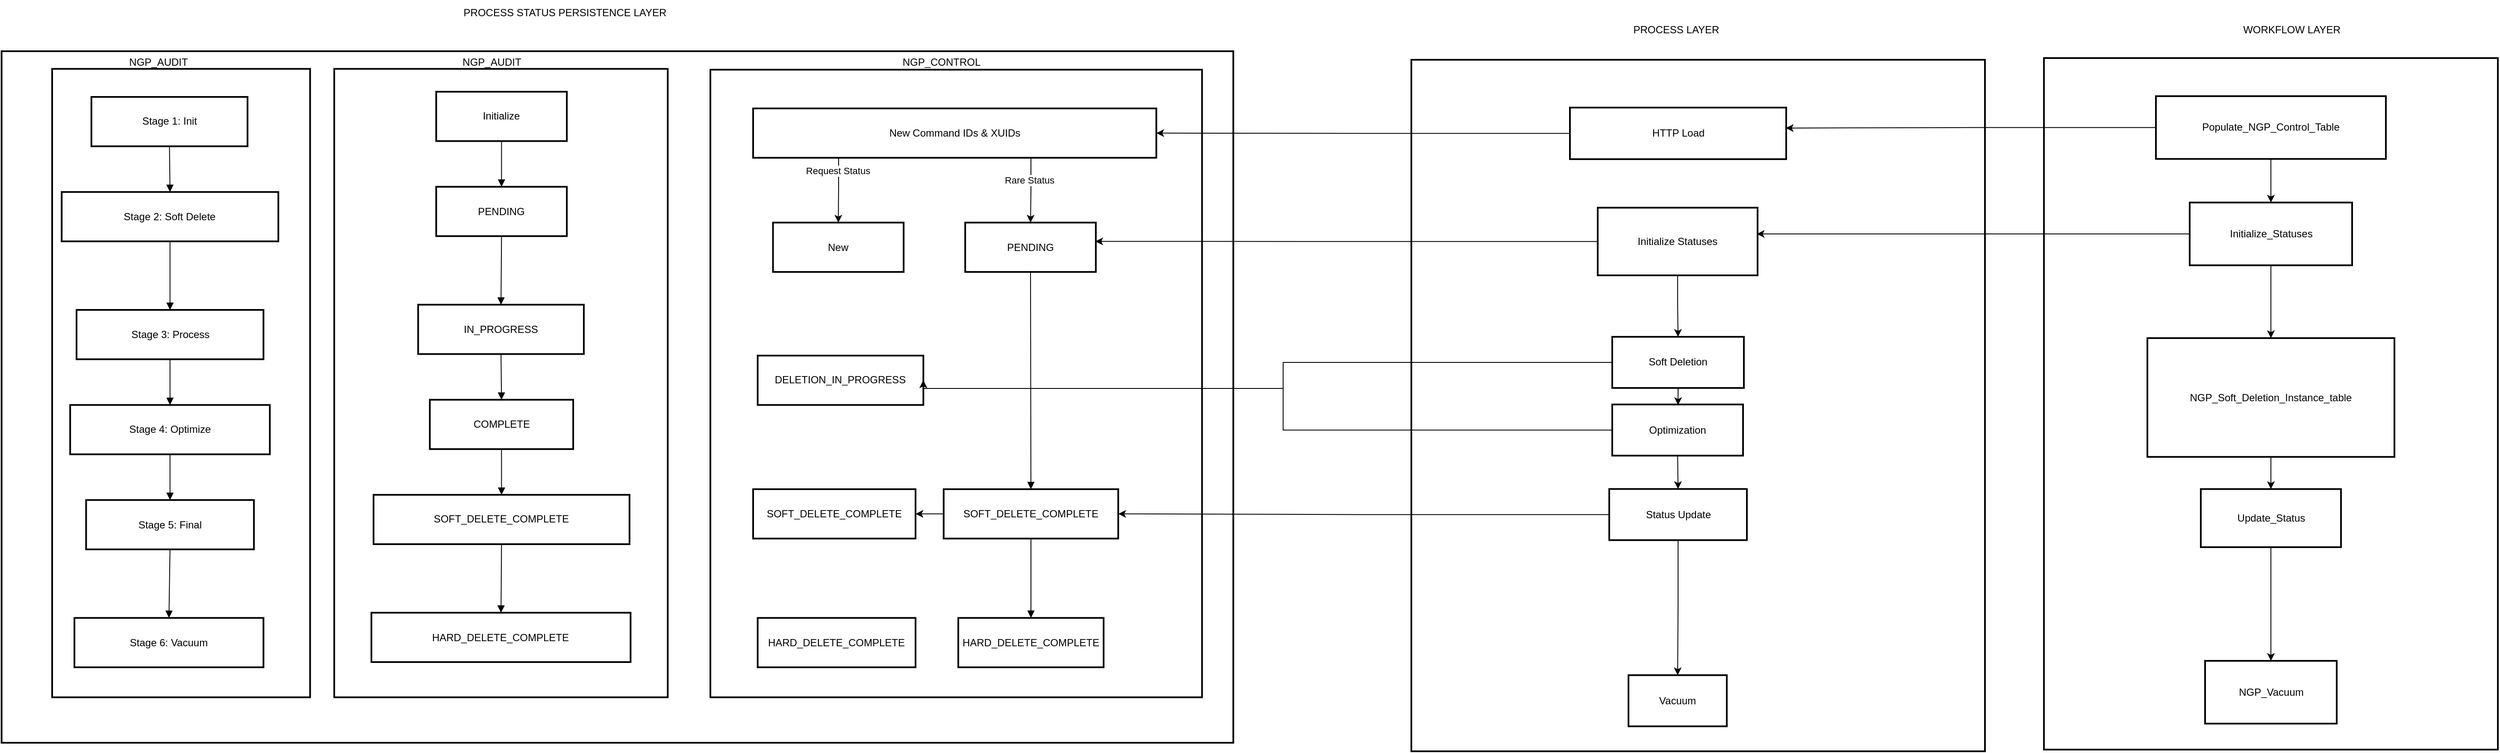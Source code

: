 <mxfile version="27.0.9" pages="2">
  <diagram id="7R_8KerAROTvG95FH5Md" name="Page-1">
    <mxGraphModel dx="2422" dy="339" grid="1" gridSize="10" guides="1" tooltips="1" connect="1" arrows="1" fold="1" page="0" pageScale="1" pageWidth="850" pageHeight="1100" math="0" shadow="0">
      <root>
        <mxCell id="0" />
        <mxCell id="1" parent="0" />
        <mxCell id="5ipQD0PV4N8gilD_4Z1T-94" value="" style="group" parent="1" vertex="1" connectable="0">
          <mxGeometry x="-860" y="500" width="1241.72" height="810" as="geometry" />
        </mxCell>
        <mxCell id="5ipQD0PV4N8gilD_4Z1T-3" value="Tables" style="whiteSpace=wrap;strokeWidth=2;" parent="5ipQD0PV4N8gilD_4Z1T-94" vertex="1">
          <mxGeometry x="-199.14" width="1440.86" height="810" as="geometry" />
        </mxCell>
        <mxCell id="5ipQD0PV4N8gilD_4Z1T-4" value="" style="whiteSpace=wrap;strokeWidth=2;" parent="5ipQD0PV4N8gilD_4Z1T-94" vertex="1">
          <mxGeometry x="-140" y="20.67" width="301.75" height="736.086" as="geometry" />
        </mxCell>
        <mxCell id="5ipQD0PV4N8gilD_4Z1T-5" value="" style="whiteSpace=wrap;strokeWidth=2;" parent="5ipQD0PV4N8gilD_4Z1T-94" vertex="1">
          <mxGeometry x="190" y="20.67" width="390.12" height="736.086" as="geometry" />
        </mxCell>
        <mxCell id="5ipQD0PV4N8gilD_4Z1T-6" value="" style="whiteSpace=wrap;strokeWidth=2;" parent="5ipQD0PV4N8gilD_4Z1T-94" vertex="1">
          <mxGeometry x="630" y="21.622" width="575.15" height="735.135" as="geometry" />
        </mxCell>
        <mxCell id="-aGv292zEZ3p60eQ2w6X-13" style="edgeStyle=orthogonalEdgeStyle;rounded=0;orthogonalLoop=1;jettySize=auto;html=1;exitX=0.184;exitY=0.925;exitDx=0;exitDy=0;entryX=0.5;entryY=0;entryDx=0;entryDy=0;exitPerimeter=0;" edge="1" parent="5ipQD0PV4N8gilD_4Z1T-94" source="5ipQD0PV4N8gilD_4Z1T-7" target="-aGv292zEZ3p60eQ2w6X-9">
          <mxGeometry relative="1" as="geometry">
            <Array as="points">
              <mxPoint x="777" y="114" />
              <mxPoint x="780" y="114" />
              <mxPoint x="780" y="158" />
              <mxPoint x="778" y="158" />
            </Array>
          </mxGeometry>
        </mxCell>
        <mxCell id="-aGv292zEZ3p60eQ2w6X-15" value="Request Status" style="edgeLabel;html=1;align=center;verticalAlign=middle;resizable=0;points=[];" vertex="1" connectable="0" parent="-aGv292zEZ3p60eQ2w6X-13">
          <mxGeometry x="-0.56" y="-1" relative="1" as="geometry">
            <mxPoint y="22" as="offset" />
          </mxGeometry>
        </mxCell>
        <mxCell id="-aGv292zEZ3p60eQ2w6X-14" style="edgeStyle=orthogonalEdgeStyle;rounded=0;orthogonalLoop=1;jettySize=auto;html=1;exitX=0.689;exitY=0.951;exitDx=0;exitDy=0;exitPerimeter=0;" edge="1" parent="5ipQD0PV4N8gilD_4Z1T-94" source="5ipQD0PV4N8gilD_4Z1T-7" target="5ipQD0PV4N8gilD_4Z1T-8">
          <mxGeometry relative="1" as="geometry" />
        </mxCell>
        <mxCell id="-aGv292zEZ3p60eQ2w6X-16" value="Rare Status" style="edgeLabel;html=1;align=center;verticalAlign=middle;resizable=0;points=[];" vertex="1" connectable="0" parent="-aGv292zEZ3p60eQ2w6X-14">
          <mxGeometry x="-0.528" y="-2" relative="1" as="geometry">
            <mxPoint y="10" as="offset" />
          </mxGeometry>
        </mxCell>
        <mxCell id="5ipQD0PV4N8gilD_4Z1T-7" value="New Command IDs &amp; XUIDs" style="whiteSpace=wrap;strokeWidth=2;" parent="5ipQD0PV4N8gilD_4Z1T-94" vertex="1">
          <mxGeometry x="680" y="66.995" width="471.67" height="57.816" as="geometry" />
        </mxCell>
        <mxCell id="5ipQD0PV4N8gilD_4Z1T-8" value="PENDING" style="whiteSpace=wrap;strokeWidth=2;" parent="5ipQD0PV4N8gilD_4Z1T-94" vertex="1">
          <mxGeometry x="928.091" y="200.714" width="152.818" height="57.814" as="geometry" />
        </mxCell>
        <mxCell id="-aGv292zEZ3p60eQ2w6X-22" style="edgeStyle=orthogonalEdgeStyle;rounded=0;orthogonalLoop=1;jettySize=auto;html=1;exitX=0;exitY=0.5;exitDx=0;exitDy=0;entryX=1;entryY=0.5;entryDx=0;entryDy=0;" edge="1" parent="5ipQD0PV4N8gilD_4Z1T-94" source="5ipQD0PV4N8gilD_4Z1T-11" target="-aGv292zEZ3p60eQ2w6X-11">
          <mxGeometry relative="1" as="geometry" />
        </mxCell>
        <mxCell id="5ipQD0PV4N8gilD_4Z1T-11" value="SOFT_DELETE_COMPLETE" style="whiteSpace=wrap;strokeWidth=2;" parent="5ipQD0PV4N8gilD_4Z1T-94" vertex="1">
          <mxGeometry x="902.9" y="513.004" width="204.21" height="57.816" as="geometry" />
        </mxCell>
        <mxCell id="5ipQD0PV4N8gilD_4Z1T-12" value="HARD_DELETE_COMPLETE" style="whiteSpace=wrap;strokeWidth=2;" parent="5ipQD0PV4N8gilD_4Z1T-94" vertex="1">
          <mxGeometry x="920" y="663.784" width="170" height="57.816" as="geometry" />
        </mxCell>
        <mxCell id="5ipQD0PV4N8gilD_4Z1T-13" value="Initialize" style="whiteSpace=wrap;strokeWidth=2;" parent="5ipQD0PV4N8gilD_4Z1T-94" vertex="1">
          <mxGeometry x="309.272" y="47.434" width="152.818" height="57.814" as="geometry" />
        </mxCell>
        <mxCell id="5ipQD0PV4N8gilD_4Z1T-14" value="PENDING" style="whiteSpace=wrap;strokeWidth=2;" parent="5ipQD0PV4N8gilD_4Z1T-94" vertex="1">
          <mxGeometry x="309.272" y="158.779" width="152.818" height="57.814" as="geometry" />
        </mxCell>
        <mxCell id="5ipQD0PV4N8gilD_4Z1T-15" value="IN_PROGRESS" style="whiteSpace=wrap;strokeWidth=2;" parent="5ipQD0PV4N8gilD_4Z1T-94" vertex="1">
          <mxGeometry x="288.15" y="296.89" width="193.818" height="57.814" as="geometry" />
        </mxCell>
        <mxCell id="5ipQD0PV4N8gilD_4Z1T-16" value="COMPLETE" style="whiteSpace=wrap;strokeWidth=2;" parent="5ipQD0PV4N8gilD_4Z1T-94" vertex="1">
          <mxGeometry x="301.817" y="408.235" width="167.727" height="57.814" as="geometry" />
        </mxCell>
        <mxCell id="5ipQD0PV4N8gilD_4Z1T-17" value="SOFT_DELETE_COMPLETE" style="whiteSpace=wrap;strokeWidth=2;" parent="5ipQD0PV4N8gilD_4Z1T-94" vertex="1">
          <mxGeometry x="235.968" y="519.58" width="299.424" height="57.814" as="geometry" />
        </mxCell>
        <mxCell id="5ipQD0PV4N8gilD_4Z1T-18" value="HARD_DELETE_COMPLETE" style="whiteSpace=wrap;strokeWidth=2;" parent="5ipQD0PV4N8gilD_4Z1T-94" vertex="1">
          <mxGeometry x="233.484" y="657.691" width="303.152" height="57.814" as="geometry" />
        </mxCell>
        <mxCell id="5ipQD0PV4N8gilD_4Z1T-20" value="Stage 2: Soft Delete" style="whiteSpace=wrap;strokeWidth=2;" parent="5ipQD0PV4N8gilD_4Z1T-94" vertex="1">
          <mxGeometry x="-128.853" y="164.876" width="253.455" height="57.814" as="geometry" />
        </mxCell>
        <mxCell id="5ipQD0PV4N8gilD_4Z1T-21" value="Stage 3: Process" style="whiteSpace=wrap;strokeWidth=2;" parent="5ipQD0PV4N8gilD_4Z1T-94" vertex="1">
          <mxGeometry x="-111.459" y="302.987" width="218.667" height="57.814" as="geometry" />
        </mxCell>
        <mxCell id="5ipQD0PV4N8gilD_4Z1T-22" value="Stage 4: Optimize" style="whiteSpace=wrap;strokeWidth=2;" parent="5ipQD0PV4N8gilD_4Z1T-94" vertex="1">
          <mxGeometry x="-118.914" y="414.332" width="233.576" height="57.814" as="geometry" />
        </mxCell>
        <mxCell id="5ipQD0PV4N8gilD_4Z1T-23" value="Stage 5: Final" style="whiteSpace=wrap;strokeWidth=2;" parent="5ipQD0PV4N8gilD_4Z1T-94" vertex="1">
          <mxGeometry x="-100.277" y="525.677" width="196.303" height="57.814" as="geometry" />
        </mxCell>
        <mxCell id="5ipQD0PV4N8gilD_4Z1T-24" value="Stage 6: Vacuum" style="whiteSpace=wrap;strokeWidth=2;" parent="5ipQD0PV4N8gilD_4Z1T-94" vertex="1">
          <mxGeometry x="-113.944" y="663.788" width="221.152" height="57.814" as="geometry" />
        </mxCell>
        <mxCell id="5ipQD0PV4N8gilD_4Z1T-37" value="" style="curved=1;startArrow=none;endArrow=block;exitX=0.5;exitY=1;rounded=0;" parent="5ipQD0PV4N8gilD_4Z1T-94" source="5ipQD0PV4N8gilD_4Z1T-8" target="5ipQD0PV4N8gilD_4Z1T-11" edge="1">
          <mxGeometry relative="1" as="geometry">
            <Array as="points" />
            <mxPoint x="1005.121" y="302.987" as="targetPoint" />
          </mxGeometry>
        </mxCell>
        <mxCell id="5ipQD0PV4N8gilD_4Z1T-40" value="" style="curved=1;startArrow=none;endArrow=block;exitX=0.5;exitY=1;entryX=0.5;entryY=0;rounded=0;" parent="5ipQD0PV4N8gilD_4Z1T-94" source="5ipQD0PV4N8gilD_4Z1T-11" target="5ipQD0PV4N8gilD_4Z1T-12" edge="1">
          <mxGeometry relative="1" as="geometry">
            <Array as="points" />
          </mxGeometry>
        </mxCell>
        <mxCell id="5ipQD0PV4N8gilD_4Z1T-41" value="" style="curved=1;startArrow=none;endArrow=block;exitX=0.5;exitY=1;entryX=0.5;entryY=0;rounded=0;" parent="5ipQD0PV4N8gilD_4Z1T-94" source="5ipQD0PV4N8gilD_4Z1T-13" target="5ipQD0PV4N8gilD_4Z1T-14" edge="1">
          <mxGeometry relative="1" as="geometry">
            <Array as="points" />
          </mxGeometry>
        </mxCell>
        <mxCell id="5ipQD0PV4N8gilD_4Z1T-42" value="" style="curved=1;startArrow=none;endArrow=block;exitX=0.5;exitY=1;entryX=0.5;entryY=0;rounded=0;" parent="5ipQD0PV4N8gilD_4Z1T-94" source="5ipQD0PV4N8gilD_4Z1T-14" target="5ipQD0PV4N8gilD_4Z1T-15" edge="1">
          <mxGeometry relative="1" as="geometry">
            <Array as="points" />
          </mxGeometry>
        </mxCell>
        <mxCell id="5ipQD0PV4N8gilD_4Z1T-43" value="" style="curved=1;startArrow=none;endArrow=block;exitX=0.5;exitY=1;entryX=0.5;entryY=0;rounded=0;" parent="5ipQD0PV4N8gilD_4Z1T-94" source="5ipQD0PV4N8gilD_4Z1T-15" target="5ipQD0PV4N8gilD_4Z1T-16" edge="1">
          <mxGeometry relative="1" as="geometry">
            <Array as="points" />
          </mxGeometry>
        </mxCell>
        <mxCell id="5ipQD0PV4N8gilD_4Z1T-44" value="" style="curved=1;startArrow=none;endArrow=block;exitX=0.5;exitY=1;entryX=0.5;entryY=0;rounded=0;" parent="5ipQD0PV4N8gilD_4Z1T-94" source="5ipQD0PV4N8gilD_4Z1T-16" target="5ipQD0PV4N8gilD_4Z1T-17" edge="1">
          <mxGeometry relative="1" as="geometry">
            <Array as="points" />
          </mxGeometry>
        </mxCell>
        <mxCell id="5ipQD0PV4N8gilD_4Z1T-45" value="" style="curved=1;startArrow=none;endArrow=block;exitX=0.5;exitY=1;entryX=0.5;entryY=0;rounded=0;" parent="5ipQD0PV4N8gilD_4Z1T-94" source="5ipQD0PV4N8gilD_4Z1T-17" target="5ipQD0PV4N8gilD_4Z1T-18" edge="1">
          <mxGeometry relative="1" as="geometry">
            <Array as="points" />
          </mxGeometry>
        </mxCell>
        <mxCell id="5ipQD0PV4N8gilD_4Z1T-46" value="" style="curved=1;startArrow=none;endArrow=block;exitX=0.5;exitY=1;entryX=0.5;entryY=0;rounded=0;" parent="5ipQD0PV4N8gilD_4Z1T-94" source="5ipQD0PV4N8gilD_4Z1T-19" target="5ipQD0PV4N8gilD_4Z1T-20" edge="1">
          <mxGeometry relative="1" as="geometry">
            <Array as="points" />
          </mxGeometry>
        </mxCell>
        <mxCell id="5ipQD0PV4N8gilD_4Z1T-47" value="" style="curved=1;startArrow=none;endArrow=block;exitX=0.5;exitY=1;entryX=0.5;entryY=0;rounded=0;" parent="5ipQD0PV4N8gilD_4Z1T-94" source="5ipQD0PV4N8gilD_4Z1T-20" target="5ipQD0PV4N8gilD_4Z1T-21" edge="1">
          <mxGeometry relative="1" as="geometry">
            <Array as="points" />
          </mxGeometry>
        </mxCell>
        <mxCell id="5ipQD0PV4N8gilD_4Z1T-48" value="" style="curved=1;startArrow=none;endArrow=block;exitX=0.5;exitY=1;entryX=0.5;entryY=0;rounded=0;" parent="5ipQD0PV4N8gilD_4Z1T-94" source="5ipQD0PV4N8gilD_4Z1T-21" target="5ipQD0PV4N8gilD_4Z1T-22" edge="1">
          <mxGeometry relative="1" as="geometry">
            <Array as="points" />
          </mxGeometry>
        </mxCell>
        <mxCell id="5ipQD0PV4N8gilD_4Z1T-49" value="" style="curved=1;startArrow=none;endArrow=block;exitX=0.5;exitY=1;entryX=0.5;entryY=0;rounded=0;" parent="5ipQD0PV4N8gilD_4Z1T-94" source="5ipQD0PV4N8gilD_4Z1T-22" target="5ipQD0PV4N8gilD_4Z1T-23" edge="1">
          <mxGeometry relative="1" as="geometry">
            <Array as="points" />
          </mxGeometry>
        </mxCell>
        <mxCell id="5ipQD0PV4N8gilD_4Z1T-50" value="" style="curved=1;startArrow=none;endArrow=block;exitX=0.5;exitY=1;entryX=0.5;entryY=0;rounded=0;" parent="5ipQD0PV4N8gilD_4Z1T-94" source="5ipQD0PV4N8gilD_4Z1T-23" target="5ipQD0PV4N8gilD_4Z1T-24" edge="1">
          <mxGeometry relative="1" as="geometry">
            <Array as="points" />
          </mxGeometry>
        </mxCell>
        <mxCell id="5ipQD0PV4N8gilD_4Z1T-19" value="Stage 1: Init" style="whiteSpace=wrap;strokeWidth=2;" parent="5ipQD0PV4N8gilD_4Z1T-94" vertex="1">
          <mxGeometry x="-94.065" y="53.531" width="182.636" height="57.814" as="geometry" />
        </mxCell>
        <mxCell id="-aGv292zEZ3p60eQ2w6X-9" value="New" style="whiteSpace=wrap;strokeWidth=2;" vertex="1" parent="5ipQD0PV4N8gilD_4Z1T-94">
          <mxGeometry x="703.26" y="200.714" width="152.818" height="57.814" as="geometry" />
        </mxCell>
        <mxCell id="-aGv292zEZ3p60eQ2w6X-10" value="DELETION_IN_PROGRESS" style="whiteSpace=wrap;strokeWidth=2;" vertex="1" parent="5ipQD0PV4N8gilD_4Z1T-94">
          <mxGeometry x="685.33" y="356.515" width="193.818" height="57.814" as="geometry" />
        </mxCell>
        <mxCell id="-aGv292zEZ3p60eQ2w6X-11" value="SOFT_DELETE_COMPLETE" style="whiteSpace=wrap;strokeWidth=2;" vertex="1" parent="5ipQD0PV4N8gilD_4Z1T-94">
          <mxGeometry x="680" y="513.004" width="190" height="57.816" as="geometry" />
        </mxCell>
        <mxCell id="-aGv292zEZ3p60eQ2w6X-12" value="HARD_DELETE_COMPLETE" style="whiteSpace=wrap;strokeWidth=2;" vertex="1" parent="5ipQD0PV4N8gilD_4Z1T-94">
          <mxGeometry x="685.33" y="663.784" width="184.67" height="57.816" as="geometry" />
        </mxCell>
        <mxCell id="-aGv292zEZ3p60eQ2w6X-23" value="NGP_CONTROL" style="text;html=1;align=center;verticalAlign=middle;whiteSpace=wrap;rounded=0;" vertex="1" parent="5ipQD0PV4N8gilD_4Z1T-94">
          <mxGeometry x="856.08" y="-7" width="89.15" height="40" as="geometry" />
        </mxCell>
        <mxCell id="-aGv292zEZ3p60eQ2w6X-24" value="NGP_AUDIT" style="text;html=1;align=center;verticalAlign=middle;whiteSpace=wrap;rounded=0;" vertex="1" parent="5ipQD0PV4N8gilD_4Z1T-94">
          <mxGeometry x="330" y="-7" width="89.15" height="40" as="geometry" />
        </mxCell>
        <mxCell id="-aGv292zEZ3p60eQ2w6X-25" value="NGP_AUDIT" style="text;html=1;align=center;verticalAlign=middle;whiteSpace=wrap;rounded=0;" vertex="1" parent="5ipQD0PV4N8gilD_4Z1T-94">
          <mxGeometry x="-60" y="-7" width="89.15" height="40" as="geometry" />
        </mxCell>
        <mxCell id="5ipQD0PV4N8gilD_4Z1T-87" value="Process" style="group" parent="1" vertex="1" connectable="0">
          <mxGeometry x="590" y="510" width="671" height="810" as="geometry" />
        </mxCell>
        <mxCell id="5ipQD0PV4N8gilD_4Z1T-2" value="" style="whiteSpace=wrap;strokeWidth=2;" parent="5ipQD0PV4N8gilD_4Z1T-87" vertex="1">
          <mxGeometry width="671" height="810" as="geometry" />
        </mxCell>
        <mxCell id="5ipQD0PV4N8gilD_4Z1T-85" style="edgeStyle=orthogonalEdgeStyle;rounded=0;orthogonalLoop=1;jettySize=auto;html=1;exitX=0.5;exitY=1;exitDx=0;exitDy=0;entryX=0.5;entryY=0;entryDx=0;entryDy=0;" parent="5ipQD0PV4N8gilD_4Z1T-87" source="5ipQD0PV4N8gilD_4Z1T-25" target="5ipQD0PV4N8gilD_4Z1T-26" edge="1">
          <mxGeometry relative="1" as="geometry" />
        </mxCell>
        <mxCell id="5ipQD0PV4N8gilD_4Z1T-25" value="Initialize Statuses" style="whiteSpace=wrap;strokeWidth=2;" parent="5ipQD0PV4N8gilD_4Z1T-87" vertex="1">
          <mxGeometry x="218" y="173.257" width="187" height="79.266" as="geometry" />
        </mxCell>
        <mxCell id="5ipQD0PV4N8gilD_4Z1T-86" style="edgeStyle=orthogonalEdgeStyle;rounded=0;orthogonalLoop=1;jettySize=auto;html=1;exitX=0.5;exitY=1;exitDx=0;exitDy=0;" parent="5ipQD0PV4N8gilD_4Z1T-87" source="5ipQD0PV4N8gilD_4Z1T-26" target="5ipQD0PV4N8gilD_4Z1T-28" edge="1">
          <mxGeometry relative="1" as="geometry" />
        </mxCell>
        <mxCell id="5ipQD0PV4N8gilD_4Z1T-26" value="Soft Deletion" style="whiteSpace=wrap;strokeWidth=2;" parent="5ipQD0PV4N8gilD_4Z1T-87" vertex="1">
          <mxGeometry x="235" y="324.5" width="154" height="59.918" as="geometry" />
        </mxCell>
        <mxCell id="5ipQD0PV4N8gilD_4Z1T-83" style="edgeStyle=orthogonalEdgeStyle;rounded=0;orthogonalLoop=1;jettySize=auto;html=1;exitX=0.5;exitY=1;exitDx=0;exitDy=0;entryX=0.5;entryY=0;entryDx=0;entryDy=0;" parent="5ipQD0PV4N8gilD_4Z1T-87" source="5ipQD0PV4N8gilD_4Z1T-28" target="5ipQD0PV4N8gilD_4Z1T-29" edge="1">
          <mxGeometry relative="1" as="geometry" />
        </mxCell>
        <mxCell id="5ipQD0PV4N8gilD_4Z1T-28" value="Optimization" style="whiteSpace=wrap;strokeWidth=2;" parent="5ipQD0PV4N8gilD_4Z1T-87" vertex="1">
          <mxGeometry x="235" y="403.764" width="153" height="59.918" as="geometry" />
        </mxCell>
        <mxCell id="5ipQD0PV4N8gilD_4Z1T-84" style="edgeStyle=orthogonalEdgeStyle;rounded=0;orthogonalLoop=1;jettySize=auto;html=1;exitX=0.5;exitY=1;exitDx=0;exitDy=0;entryX=0.5;entryY=0;entryDx=0;entryDy=0;" parent="5ipQD0PV4N8gilD_4Z1T-87" source="5ipQD0PV4N8gilD_4Z1T-29" target="5ipQD0PV4N8gilD_4Z1T-30" edge="1">
          <mxGeometry relative="1" as="geometry" />
        </mxCell>
        <mxCell id="5ipQD0PV4N8gilD_4Z1T-29" value="Status Update" style="whiteSpace=wrap;strokeWidth=2;" parent="5ipQD0PV4N8gilD_4Z1T-87" vertex="1">
          <mxGeometry x="231.5" y="502.754" width="161" height="59.918" as="geometry" />
        </mxCell>
        <mxCell id="5ipQD0PV4N8gilD_4Z1T-30" value="Vacuum" style="whiteSpace=wrap;strokeWidth=2;" parent="5ipQD0PV4N8gilD_4Z1T-87" vertex="1">
          <mxGeometry x="254" y="720.827" width="115" height="59.918" as="geometry" />
        </mxCell>
        <mxCell id="-aGv292zEZ3p60eQ2w6X-5" value="HTTP Load" style="whiteSpace=wrap;strokeWidth=2;" vertex="1" parent="5ipQD0PV4N8gilD_4Z1T-87">
          <mxGeometry x="185.5" y="56" width="253" height="60.414" as="geometry" />
        </mxCell>
        <mxCell id="5ipQD0PV4N8gilD_4Z1T-93" value="" style="group" parent="1" vertex="1" connectable="0">
          <mxGeometry x="1330" y="498" width="531" height="820" as="geometry" />
        </mxCell>
        <mxCell id="5ipQD0PV4N8gilD_4Z1T-1" value="" style="whiteSpace=wrap;strokeWidth=2;" parent="5ipQD0PV4N8gilD_4Z1T-93" vertex="1">
          <mxGeometry y="10" width="531" height="810" as="geometry" />
        </mxCell>
        <mxCell id="5ipQD0PV4N8gilD_4Z1T-89" style="edgeStyle=orthogonalEdgeStyle;rounded=0;orthogonalLoop=1;jettySize=auto;html=1;exitX=0.5;exitY=1;exitDx=0;exitDy=0;" parent="5ipQD0PV4N8gilD_4Z1T-93" source="5ipQD0PV4N8gilD_4Z1T-31" target="5ipQD0PV4N8gilD_4Z1T-32" edge="1">
          <mxGeometry relative="1" as="geometry" />
        </mxCell>
        <mxCell id="5ipQD0PV4N8gilD_4Z1T-31" value="Populate_NGP_Control_Table" style="whiteSpace=wrap;strokeWidth=2;" parent="5ipQD0PV4N8gilD_4Z1T-93" vertex="1">
          <mxGeometry x="131" y="54.647" width="269" height="73.513" as="geometry" />
        </mxCell>
        <mxCell id="5ipQD0PV4N8gilD_4Z1T-90" style="edgeStyle=orthogonalEdgeStyle;rounded=0;orthogonalLoop=1;jettySize=auto;html=1;exitX=0.5;exitY=1;exitDx=0;exitDy=0;entryX=0.5;entryY=0;entryDx=0;entryDy=0;" parent="5ipQD0PV4N8gilD_4Z1T-93" source="5ipQD0PV4N8gilD_4Z1T-32" target="5ipQD0PV4N8gilD_4Z1T-33" edge="1">
          <mxGeometry relative="1" as="geometry" />
        </mxCell>
        <mxCell id="5ipQD0PV4N8gilD_4Z1T-32" value="Initialize_Statuses" style="whiteSpace=wrap;strokeWidth=2;" parent="5ipQD0PV4N8gilD_4Z1T-93" vertex="1">
          <mxGeometry x="170.5" y="179.227" width="190" height="73.513" as="geometry" />
        </mxCell>
        <mxCell id="5ipQD0PV4N8gilD_4Z1T-91" style="edgeStyle=orthogonalEdgeStyle;rounded=0;orthogonalLoop=1;jettySize=auto;html=1;exitX=0.5;exitY=1;exitDx=0;exitDy=0;" parent="5ipQD0PV4N8gilD_4Z1T-93" source="5ipQD0PV4N8gilD_4Z1T-33" target="5ipQD0PV4N8gilD_4Z1T-34" edge="1">
          <mxGeometry relative="1" as="geometry" />
        </mxCell>
        <mxCell id="5ipQD0PV4N8gilD_4Z1T-33" value="NGP_Soft_Deletion_Instance_table" style="whiteSpace=wrap;strokeWidth=2;" parent="5ipQD0PV4N8gilD_4Z1T-93" vertex="1">
          <mxGeometry x="121" y="338.037" width="289" height="139.141" as="geometry" />
        </mxCell>
        <mxCell id="5ipQD0PV4N8gilD_4Z1T-92" style="edgeStyle=orthogonalEdgeStyle;rounded=0;orthogonalLoop=1;jettySize=auto;html=1;exitX=0.5;exitY=1;exitDx=0;exitDy=0;entryX=0.5;entryY=0;entryDx=0;entryDy=0;" parent="5ipQD0PV4N8gilD_4Z1T-93" source="5ipQD0PV4N8gilD_4Z1T-34" target="5ipQD0PV4N8gilD_4Z1T-35" edge="1">
          <mxGeometry relative="1" as="geometry" />
        </mxCell>
        <mxCell id="5ipQD0PV4N8gilD_4Z1T-34" value="Update_Status" style="whiteSpace=wrap;strokeWidth=2;" parent="5ipQD0PV4N8gilD_4Z1T-93" vertex="1">
          <mxGeometry x="183.5" y="514.842" width="164" height="68.067" as="geometry" />
        </mxCell>
        <mxCell id="5ipQD0PV4N8gilD_4Z1T-35" value="NGP_Vacuum" style="whiteSpace=wrap;strokeWidth=2;" parent="5ipQD0PV4N8gilD_4Z1T-93" vertex="1">
          <mxGeometry x="188.5" y="716.067" width="154" height="73.513" as="geometry" />
        </mxCell>
        <mxCell id="-aGv292zEZ3p60eQ2w6X-1" value="PROCESS LAYER" style="text;html=1;align=center;verticalAlign=middle;whiteSpace=wrap;rounded=0;" vertex="1" parent="1">
          <mxGeometry x="840" y="460" width="120" height="30" as="geometry" />
        </mxCell>
        <mxCell id="-aGv292zEZ3p60eQ2w6X-2" value="WORKFLOW LAYER" style="text;html=1;align=center;verticalAlign=middle;whiteSpace=wrap;rounded=0;" vertex="1" parent="1">
          <mxGeometry x="1560" y="460" width="120" height="30" as="geometry" />
        </mxCell>
        <mxCell id="-aGv292zEZ3p60eQ2w6X-3" value="PROCESS STATUS PERSISTENCE LAYER" style="text;html=1;align=center;verticalAlign=middle;whiteSpace=wrap;rounded=0;" vertex="1" parent="1">
          <mxGeometry x="-520" y="440" width="240" height="30" as="geometry" />
        </mxCell>
        <mxCell id="-aGv292zEZ3p60eQ2w6X-4" style="edgeStyle=orthogonalEdgeStyle;rounded=0;orthogonalLoop=1;jettySize=auto;html=1;exitX=0;exitY=0.5;exitDx=0;exitDy=0;entryX=0.996;entryY=0.381;entryDx=0;entryDy=0;entryPerimeter=0;" edge="1" parent="1" source="5ipQD0PV4N8gilD_4Z1T-25" target="5ipQD0PV4N8gilD_4Z1T-8">
          <mxGeometry relative="1" as="geometry" />
        </mxCell>
        <mxCell id="-aGv292zEZ3p60eQ2w6X-6" style="edgeStyle=orthogonalEdgeStyle;rounded=0;orthogonalLoop=1;jettySize=auto;html=1;exitX=0;exitY=0.5;exitDx=0;exitDy=0;entryX=1;entryY=0.5;entryDx=0;entryDy=0;" edge="1" parent="1" source="-aGv292zEZ3p60eQ2w6X-5" target="5ipQD0PV4N8gilD_4Z1T-7">
          <mxGeometry relative="1" as="geometry" />
        </mxCell>
        <mxCell id="-aGv292zEZ3p60eQ2w6X-7" style="edgeStyle=orthogonalEdgeStyle;rounded=0;orthogonalLoop=1;jettySize=auto;html=1;exitX=0;exitY=0.5;exitDx=0;exitDy=0;entryX=0.998;entryY=0.397;entryDx=0;entryDy=0;entryPerimeter=0;" edge="1" parent="1" source="5ipQD0PV4N8gilD_4Z1T-31" target="-aGv292zEZ3p60eQ2w6X-5">
          <mxGeometry relative="1" as="geometry" />
        </mxCell>
        <mxCell id="-aGv292zEZ3p60eQ2w6X-8" style="edgeStyle=orthogonalEdgeStyle;rounded=0;orthogonalLoop=1;jettySize=auto;html=1;exitX=0;exitY=0.5;exitDx=0;exitDy=0;entryX=0.995;entryY=0.388;entryDx=0;entryDy=0;entryPerimeter=0;" edge="1" parent="1" source="5ipQD0PV4N8gilD_4Z1T-32" target="5ipQD0PV4N8gilD_4Z1T-25">
          <mxGeometry relative="1" as="geometry" />
        </mxCell>
        <mxCell id="-aGv292zEZ3p60eQ2w6X-17" style="edgeStyle=orthogonalEdgeStyle;rounded=0;orthogonalLoop=1;jettySize=auto;html=1;exitX=0;exitY=0.5;exitDx=0;exitDy=0;entryX=1;entryY=0.5;entryDx=0;entryDy=0;" edge="1" parent="1" source="5ipQD0PV4N8gilD_4Z1T-26" target="-aGv292zEZ3p60eQ2w6X-10">
          <mxGeometry relative="1" as="geometry">
            <Array as="points">
              <mxPoint x="440" y="865" />
              <mxPoint x="440" y="895" />
            </Array>
          </mxGeometry>
        </mxCell>
        <mxCell id="-aGv292zEZ3p60eQ2w6X-20" style="edgeStyle=orthogonalEdgeStyle;rounded=0;orthogonalLoop=1;jettySize=auto;html=1;exitX=0;exitY=0.5;exitDx=0;exitDy=0;entryX=1;entryY=0.5;entryDx=0;entryDy=0;" edge="1" parent="1" source="5ipQD0PV4N8gilD_4Z1T-28" target="-aGv292zEZ3p60eQ2w6X-10">
          <mxGeometry relative="1" as="geometry">
            <Array as="points">
              <mxPoint x="440" y="944" />
              <mxPoint x="440" y="895" />
            </Array>
          </mxGeometry>
        </mxCell>
        <mxCell id="-aGv292zEZ3p60eQ2w6X-21" style="edgeStyle=orthogonalEdgeStyle;rounded=0;orthogonalLoop=1;jettySize=auto;html=1;exitX=0;exitY=0.5;exitDx=0;exitDy=0;entryX=1;entryY=0.5;entryDx=0;entryDy=0;" edge="1" parent="1" source="5ipQD0PV4N8gilD_4Z1T-29" target="5ipQD0PV4N8gilD_4Z1T-11">
          <mxGeometry relative="1" as="geometry" />
        </mxCell>
      </root>
    </mxGraphModel>
  </diagram>
  <diagram id="Lsfv59p1bem32clpS1qX" name="Page-2">
    <mxGraphModel dx="1257" dy="739" grid="1" gridSize="10" guides="1" tooltips="1" connect="1" arrows="1" fold="1" page="1" pageScale="1" pageWidth="850" pageHeight="1100" math="0" shadow="0">
      <root>
        <mxCell id="0" />
        <mxCell id="1" parent="0" />
        <mxCell id="ZAgiiHLeGDgg1DT_-_x1-1" value="Tables" style="whiteSpace=wrap;strokeWidth=2;" vertex="1" parent="1">
          <mxGeometry x="20" y="52" width="77" height="40" as="geometry" />
        </mxCell>
        <mxCell id="ZAgiiHLeGDgg1DT_-_x1-2" value="Vacuum" style="whiteSpace=wrap;strokeWidth=2;" vertex="1" parent="1">
          <mxGeometry x="132" y="20" width="227" height="104" as="geometry" />
        </mxCell>
        <mxCell id="ZAgiiHLeGDgg1DT_-_x1-3" value="Soft Deletion" style="whiteSpace=wrap;strokeWidth=2;" vertex="1" parent="1">
          <mxGeometry x="379" y="20" width="2866" height="291" as="geometry" />
        </mxCell>
        <mxCell id="ZAgiiHLeGDgg1DT_-_x1-4" value="Populate_NGP_Control_Table" style="whiteSpace=wrap;strokeWidth=2;" vertex="1" parent="1">
          <mxGeometry x="1513" y="45" width="269" height="54" as="geometry" />
        </mxCell>
        <mxCell id="ZAgiiHLeGDgg1DT_-_x1-5" value="NGP_Initialize_Statuses" style="whiteSpace=wrap;strokeWidth=2;" vertex="1" parent="1">
          <mxGeometry x="1235" y="45" width="229" height="54" as="geometry" />
        </mxCell>
        <mxCell id="ZAgiiHLeGDgg1DT_-_x1-6" value="NGP_Soft_Deletion_Instance_table" style="whiteSpace=wrap;strokeWidth=2;" vertex="1" parent="1">
          <mxGeometry x="2326" y="45" width="309" height="54" as="geometry" />
        </mxCell>
        <mxCell id="ZAgiiHLeGDgg1DT_-_x1-7" value="Update_Status" style="whiteSpace=wrap;strokeWidth=2;" vertex="1" parent="1">
          <mxGeometry x="2044" y="45" width="164" height="54" as="geometry" />
        </mxCell>
        <mxCell id="ZAgiiHLeGDgg1DT_-_x1-8" value="NGP_CONTROL" style="whiteSpace=wrap;strokeWidth=2;" vertex="1" parent="1">
          <mxGeometry x="920" y="232" width="166" height="54" as="geometry" />
        </mxCell>
        <mxCell id="ZAgiiHLeGDgg1DT_-_x1-9" value="NGP_AUDIT" style="whiteSpace=wrap;strokeWidth=2;" vertex="1" parent="1">
          <mxGeometry x="2105" y="232" width="142" height="54" as="geometry" />
        </mxCell>
        <mxCell id="ZAgiiHLeGDgg1DT_-_x1-10" value="NGP_BATCH_AUDIT_DETAILS" style="whiteSpace=wrap;strokeWidth=2;" vertex="1" parent="1">
          <mxGeometry x="2761" y="232" width="261" height="54" as="geometry" />
        </mxCell>
        <mxCell id="ZAgiiHLeGDgg1DT_-_x1-11" value="NGP_VACUUM" style="whiteSpace=wrap;strokeWidth=2;" vertex="1" parent="1">
          <mxGeometry x="167" y="45" width="157" height="54" as="geometry" />
        </mxCell>
        <mxCell id="ZAgiiHLeGDgg1DT_-_x1-12" value="Insert NEW XUIDs" style="curved=1;startArrow=none;endArrow=block;exitX=0.66;exitY=1;entryX=1;entryY=0.32;rounded=0;" edge="1" parent="1" source="ZAgiiHLeGDgg1DT_-_x1-4" target="ZAgiiHLeGDgg1DT_-_x1-8">
          <mxGeometry relative="1" as="geometry">
            <Array as="points">
              <mxPoint x="1733" y="124" />
              <mxPoint x="1733" y="178" />
            </Array>
          </mxGeometry>
        </mxCell>
        <mxCell id="ZAgiiHLeGDgg1DT_-_x1-13" value="Assign request_control_id &amp; Status = PENDING" style="curved=1;startArrow=none;endArrow=block;exitX=0.69;exitY=1;entryX=1;entryY=0.21;rounded=0;" edge="1" parent="1" source="ZAgiiHLeGDgg1DT_-_x1-5" target="ZAgiiHLeGDgg1DT_-_x1-8">
          <mxGeometry relative="1" as="geometry">
            <Array as="points">
              <mxPoint x="1434" y="124" />
              <mxPoint x="1434" y="178" />
            </Array>
          </mxGeometry>
        </mxCell>
        <mxCell id="ZAgiiHLeGDgg1DT_-_x1-14" value="Start Soft Deletion Loop" style="curved=1;startArrow=none;endArrow=block;exitX=0.62;exitY=1;entryX=1;entryY=0.21;rounded=0;" edge="1" parent="1" source="ZAgiiHLeGDgg1DT_-_x1-6" target="ZAgiiHLeGDgg1DT_-_x1-9">
          <mxGeometry relative="1" as="geometry">
            <Array as="points">
              <mxPoint x="2553" y="124" />
              <mxPoint x="2553" y="178" />
            </Array>
          </mxGeometry>
        </mxCell>
        <mxCell id="ZAgiiHLeGDgg1DT_-_x1-15" value="Mask XUIDs by RUIDs in Target Tables" style="curved=1;startArrow=none;endArrow=block;exitX=0;exitY=0.62;entryX=0.97;entryY=-0.01;rounded=0;" edge="1" parent="1" source="ZAgiiHLeGDgg1DT_-_x1-6" target="ZAgiiHLeGDgg1DT_-_x1-8">
          <mxGeometry relative="1" as="geometry">
            <Array as="points">
              <mxPoint x="1236" y="124" />
              <mxPoint x="1236" y="178" />
            </Array>
          </mxGeometry>
        </mxCell>
        <mxCell id="ZAgiiHLeGDgg1DT_-_x1-16" value="Log Column-wise Details" style="curved=1;startArrow=none;endArrow=block;exitX=1;exitY=0.74;entryX=0.78;entryY=-0.01;rounded=0;" edge="1" parent="1" source="ZAgiiHLeGDgg1DT_-_x1-6" target="ZAgiiHLeGDgg1DT_-_x1-10">
          <mxGeometry relative="1" as="geometry">
            <Array as="points">
              <mxPoint x="3108" y="124" />
              <mxPoint x="3108" y="178" />
            </Array>
          </mxGeometry>
        </mxCell>
        <mxCell id="ZAgiiHLeGDgg1DT_-_x1-17" value="Status Update: DELETION_IN_PROGRESS → COMPLETE" style="curved=1;startArrow=none;endArrow=block;exitX=0.27;exitY=1;entryX=0.9;entryY=-0.01;rounded=0;" edge="1" parent="1" source="ZAgiiHLeGDgg1DT_-_x1-6" target="ZAgiiHLeGDgg1DT_-_x1-9">
          <mxGeometry relative="1" as="geometry">
            <Array as="points">
              <mxPoint x="2345" y="124" />
              <mxPoint x="2345" y="178" />
            </Array>
          </mxGeometry>
        </mxCell>
        <mxCell id="ZAgiiHLeGDgg1DT_-_x1-18" value="Update FINAL Status = COMPLETE" style="curved=1;startArrow=none;endArrow=block;exitX=0;exitY=0.57;entryX=0.6;entryY=-0.01;rounded=0;" edge="1" parent="1" source="ZAgiiHLeGDgg1DT_-_x1-7" target="ZAgiiHLeGDgg1DT_-_x1-8">
          <mxGeometry relative="1" as="geometry">
            <Array as="points">
              <mxPoint x="1051" y="124" />
              <mxPoint x="1051" y="178" />
            </Array>
          </mxGeometry>
        </mxCell>
        <mxCell id="ZAgiiHLeGDgg1DT_-_x1-19" value="Status COMPLETE for Task in Audit" style="curved=1;startArrow=none;endArrow=block;exitX=0.5;exitY=1;entryX=0.38;entryY=-0.01;rounded=0;" edge="1" parent="1" source="ZAgiiHLeGDgg1DT_-_x1-7" target="ZAgiiHLeGDgg1DT_-_x1-9">
          <mxGeometry relative="1" as="geometry">
            <Array as="points">
              <mxPoint x="2126" y="178" />
            </Array>
          </mxGeometry>
        </mxCell>
        <mxCell id="ZAgiiHLeGDgg1DT_-_x1-20" value="Final Batch Summary" style="curved=1;startArrow=none;endArrow=block;exitX=1;exitY=0.6;entryX=0.54;entryY=-0.01;rounded=0;" edge="1" parent="1" source="ZAgiiHLeGDgg1DT_-_x1-7" target="ZAgiiHLeGDgg1DT_-_x1-10">
          <mxGeometry relative="1" as="geometry">
            <Array as="points">
              <mxPoint x="2921" y="124" />
              <mxPoint x="2921" y="178" />
            </Array>
          </mxGeometry>
        </mxCell>
        <mxCell id="ZAgiiHLeGDgg1DT_-_x1-21" value="Load request_control_id where retention satisfied" style="curved=1;startArrow=none;endArrow=block;exitX=0.5;exitY=1;entryX=0.21;entryY=-0.01;rounded=0;" edge="1" parent="1" source="ZAgiiHLeGDgg1DT_-_x1-11" target="ZAgiiHLeGDgg1DT_-_x1-8">
          <mxGeometry relative="1" as="geometry">
            <Array as="points">
              <mxPoint x="245" y="124" />
              <mxPoint x="857" y="178" />
            </Array>
          </mxGeometry>
        </mxCell>
        <mxCell id="ZAgiiHLeGDgg1DT_-_x1-22" value="VACUUM masked XUIDs" style="curved=1;startArrow=none;endArrow=block;exitX=0.38;exitY=1;entryX=0;entryY=0.13;rounded=0;" edge="1" parent="1" source="ZAgiiHLeGDgg1DT_-_x1-11" target="ZAgiiHLeGDgg1DT_-_x1-8">
          <mxGeometry relative="1" as="geometry">
            <Array as="points">
              <mxPoint x="208" y="124" />
              <mxPoint x="661" y="178" />
            </Array>
          </mxGeometry>
        </mxCell>
        <mxCell id="ZAgiiHLeGDgg1DT_-_x1-23" value="Log vacuum task start/end" style="curved=1;startArrow=none;endArrow=block;exitX=0.65;exitY=1;entryX=0;entryY=0.09;rounded=0;" edge="1" parent="1" source="ZAgiiHLeGDgg1DT_-_x1-11" target="ZAgiiHLeGDgg1DT_-_x1-9">
          <mxGeometry relative="1" as="geometry">
            <Array as="points">
              <mxPoint x="292" y="124" />
              <mxPoint x="1914" y="178" />
            </Array>
          </mxGeometry>
        </mxCell>
        <mxCell id="ZAgiiHLeGDgg1DT_-_x1-24" value="Insert vacuum metrics" style="curved=1;startArrow=none;endArrow=block;exitX=0.72;exitY=1;entryX=0.31;entryY=-0.01;rounded=0;" edge="1" parent="1" source="ZAgiiHLeGDgg1DT_-_x1-11" target="ZAgiiHLeGDgg1DT_-_x1-10">
          <mxGeometry relative="1" as="geometry">
            <Array as="points">
              <mxPoint x="312" y="124" />
              <mxPoint x="2743" y="178" />
            </Array>
          </mxGeometry>
        </mxCell>
        <mxCell id="ZAgiiHLeGDgg1DT_-_x1-25" value="Update Status = VACUUM_COMPLETE" style="curved=1;startArrow=none;endArrow=block;exitX=0.31;exitY=1;entryX=0;entryY=0.25;rounded=0;" edge="1" parent="1" source="ZAgiiHLeGDgg1DT_-_x1-11" target="ZAgiiHLeGDgg1DT_-_x1-8">
          <mxGeometry relative="1" as="geometry">
            <Array as="points">
              <mxPoint x="188" y="124" />
              <mxPoint x="484" y="178" />
            </Array>
          </mxGeometry>
        </mxCell>
      </root>
    </mxGraphModel>
  </diagram>
</mxfile>
